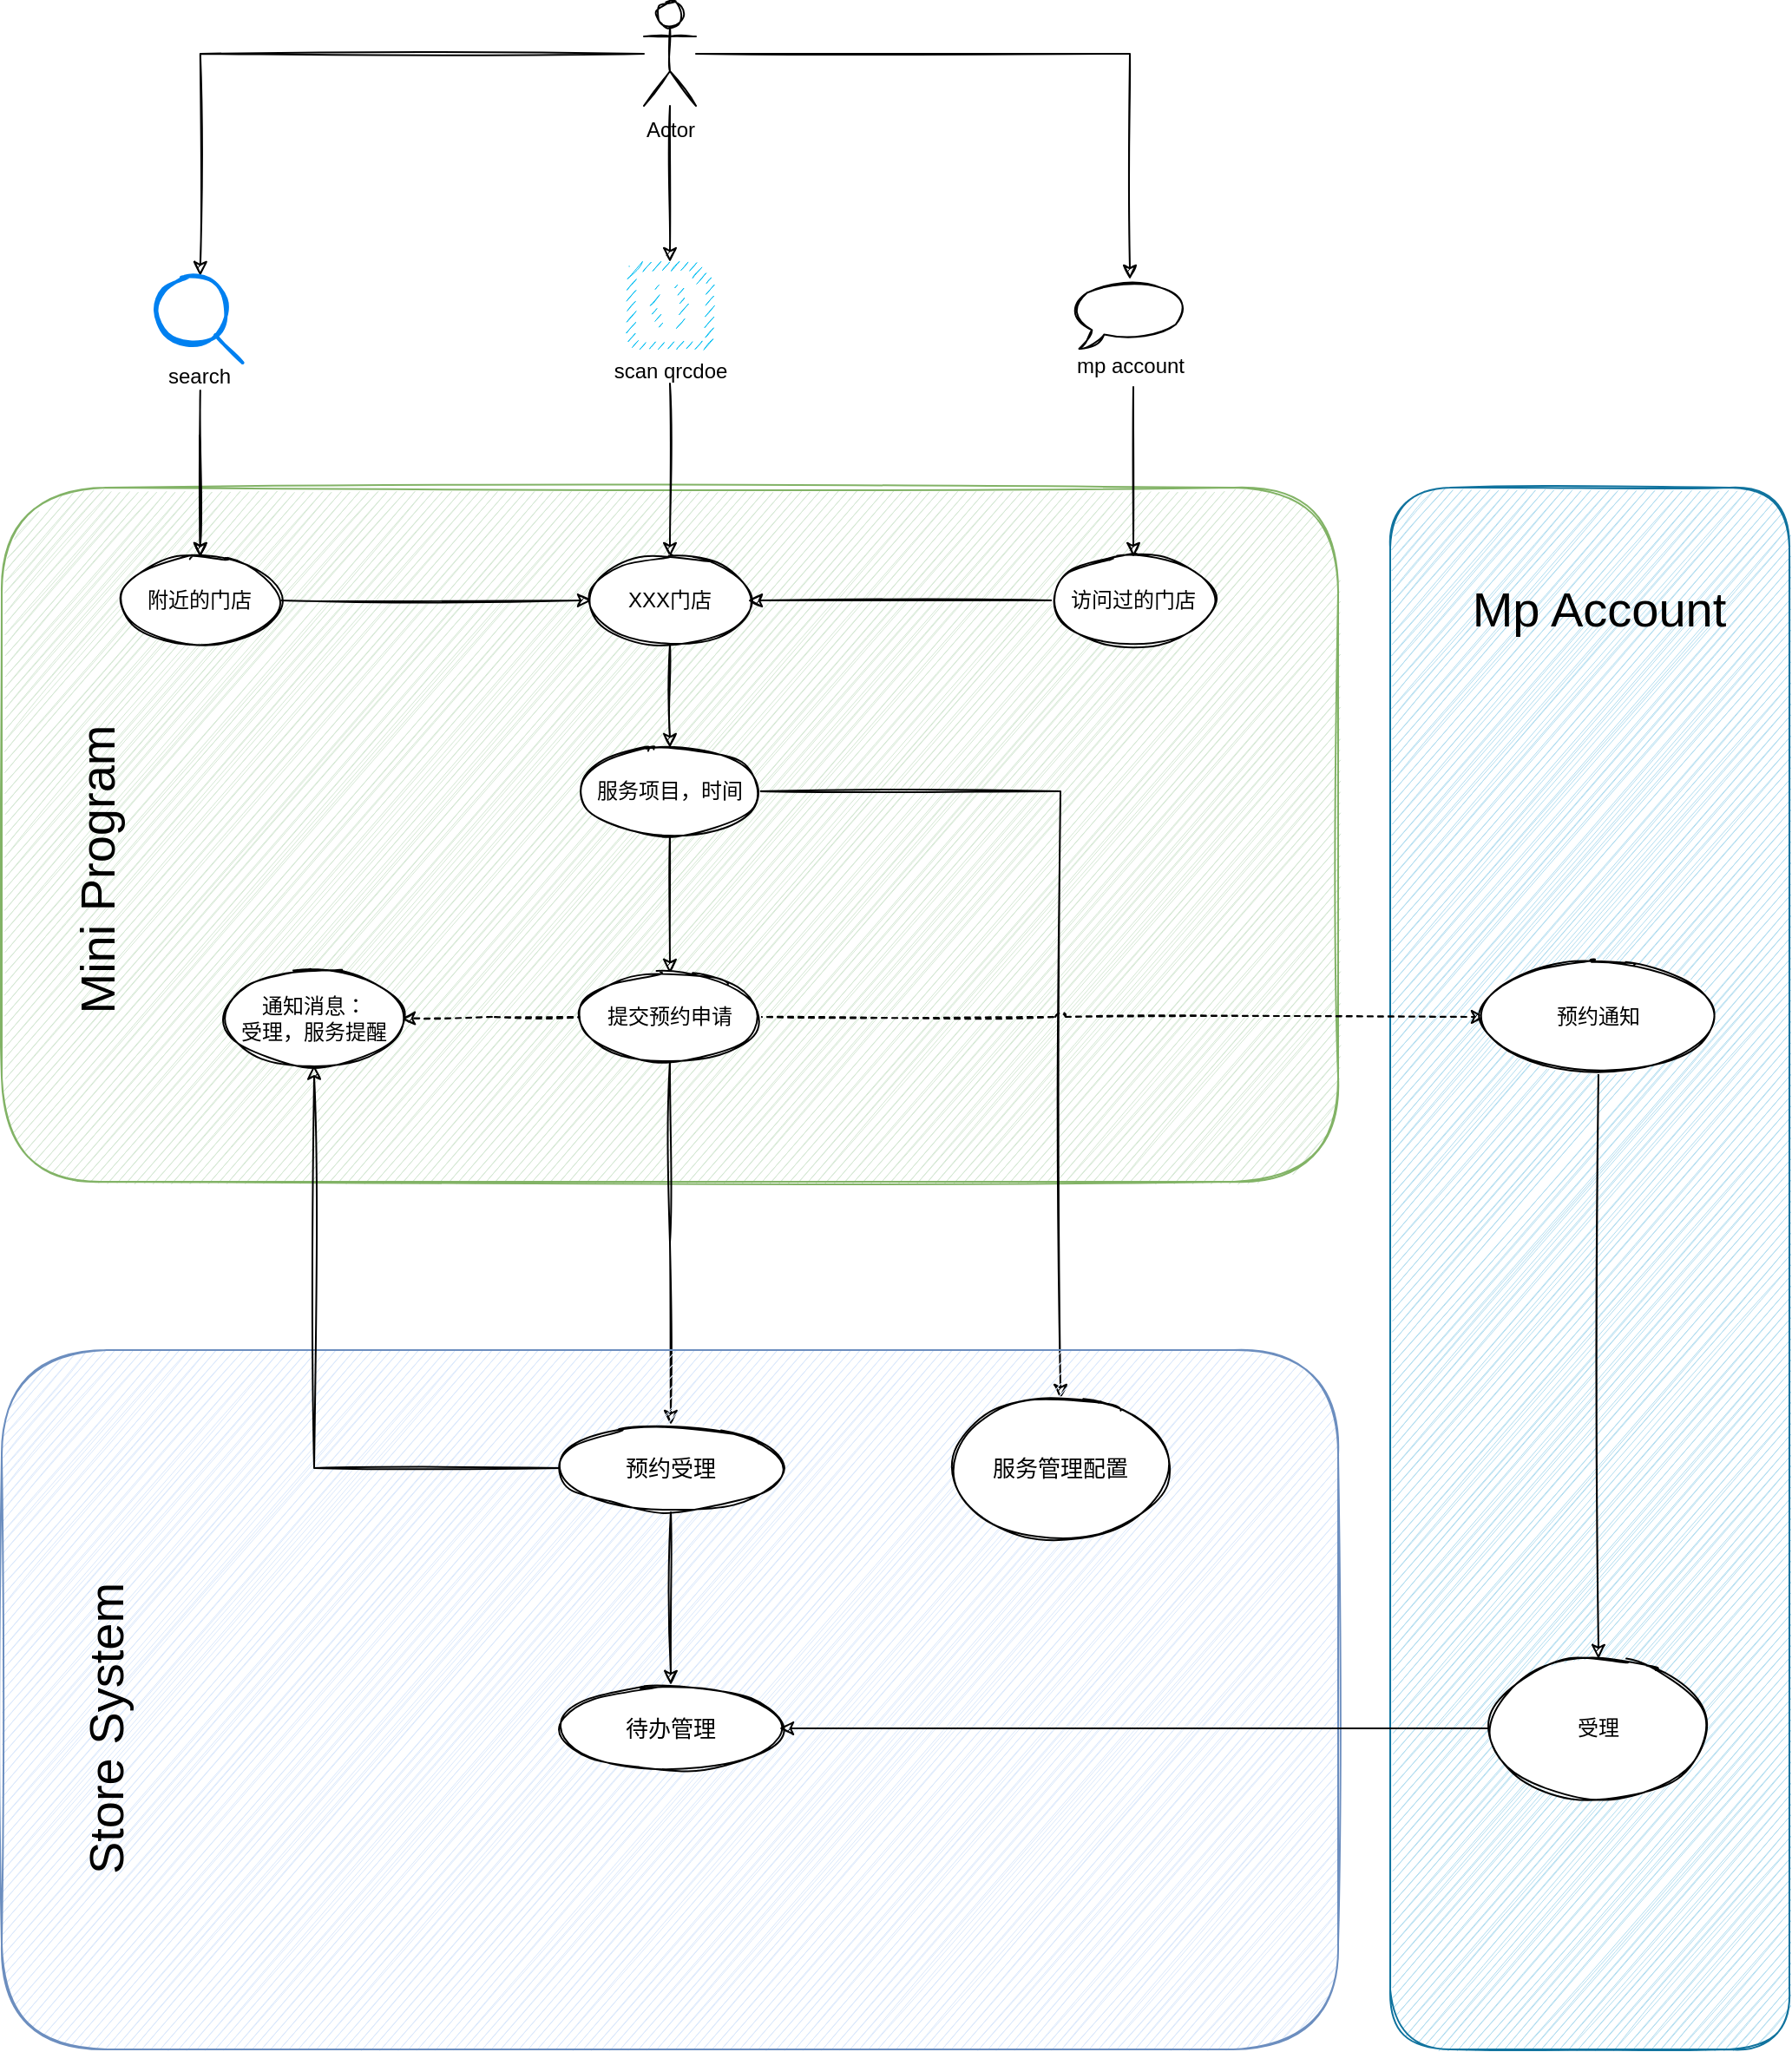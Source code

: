 <mxfile version="13.6.4" type="google"><diagram id="sAFEFIAtZ3s5pAM3TDjY" name="Page-1"><mxGraphModel dx="1915" dy="1235" grid="1" gridSize="10" guides="1" tooltips="1" connect="1" arrows="1" fold="1" page="1" pageScale="1" pageWidth="827" pageHeight="1169" math="0" shadow="0"><root><mxCell id="0"/><mxCell id="1" parent="0"/><mxCell id="g-fhFHq8OU6e2pdBcbJb-1" value="" style="rounded=1;whiteSpace=wrap;html=1;shadow=0;sketch=1;fontSize=28;fontStyle=1;fillColor=#b1ddf0;strokeColor=#10739e;" vertex="1" parent="1"><mxGeometry x="1110" y="430" width="230" height="900" as="geometry"/></mxCell><mxCell id="g-fhFHq8OU6e2pdBcbJb-2" value="" style="rounded=1;whiteSpace=wrap;html=1;sketch=1;fillColor=#d5e8d4;strokeColor=#82b366;shadow=0;" vertex="1" parent="1"><mxGeometry x="310" y="430" width="770" height="400" as="geometry"/></mxCell><mxCell id="g-fhFHq8OU6e2pdBcbJb-3" style="edgeStyle=orthogonalEdgeStyle;rounded=0;orthogonalLoop=1;jettySize=auto;html=1;sketch=1;" edge="1" parent="1" source="g-fhFHq8OU6e2pdBcbJb-6" target="g-fhFHq8OU6e2pdBcbJb-24"><mxGeometry relative="1" as="geometry"/></mxCell><mxCell id="g-fhFHq8OU6e2pdBcbJb-4" style="edgeStyle=orthogonalEdgeStyle;rounded=0;orthogonalLoop=1;jettySize=auto;html=1;sketch=1;" edge="1" parent="1" source="g-fhFHq8OU6e2pdBcbJb-6" target="g-fhFHq8OU6e2pdBcbJb-11"><mxGeometry relative="1" as="geometry"/></mxCell><mxCell id="g-fhFHq8OU6e2pdBcbJb-5" style="edgeStyle=orthogonalEdgeStyle;rounded=0;sketch=1;orthogonalLoop=1;jettySize=auto;html=1;entryX=0.5;entryY=0;entryDx=0;entryDy=0;entryPerimeter=0;" edge="1" parent="1" source="g-fhFHq8OU6e2pdBcbJb-6" target="g-fhFHq8OU6e2pdBcbJb-21"><mxGeometry relative="1" as="geometry"/></mxCell><mxCell id="g-fhFHq8OU6e2pdBcbJb-6" value="Actor" style="shape=umlActor;verticalLabelPosition=bottom;verticalAlign=top;html=1;outlineConnect=0;sketch=1;" vertex="1" parent="1"><mxGeometry x="680" y="150" width="30" height="60" as="geometry"/></mxCell><mxCell id="g-fhFHq8OU6e2pdBcbJb-7" style="edgeStyle=orthogonalEdgeStyle;rounded=0;sketch=1;orthogonalLoop=1;jettySize=auto;html=1;entryX=0.5;entryY=0;entryDx=0;entryDy=0;" edge="1" parent="1" target="g-fhFHq8OU6e2pdBcbJb-14"><mxGeometry relative="1" as="geometry"><mxPoint x="424" y="400" as="sourcePoint"/></mxGeometry></mxCell><mxCell id="g-fhFHq8OU6e2pdBcbJb-8" value="" style="edgeStyle=orthogonalEdgeStyle;rounded=0;sketch=1;orthogonalLoop=1;jettySize=auto;html=1;" edge="1" parent="1" source="g-fhFHq8OU6e2pdBcbJb-25" target="g-fhFHq8OU6e2pdBcbJb-14"><mxGeometry relative="1" as="geometry"/></mxCell><mxCell id="g-fhFHq8OU6e2pdBcbJb-9" style="edgeStyle=orthogonalEdgeStyle;rounded=0;sketch=1;orthogonalLoop=1;jettySize=auto;html=1;exitX=0.5;exitY=1;exitDx=0;exitDy=0;" edge="1" parent="1" source="g-fhFHq8OU6e2pdBcbJb-22" target="g-fhFHq8OU6e2pdBcbJb-16"><mxGeometry relative="1" as="geometry"><mxPoint x="695" y="400" as="sourcePoint"/></mxGeometry></mxCell><mxCell id="g-fhFHq8OU6e2pdBcbJb-10" value="" style="group;sketch=1;" vertex="1" connectable="0" parent="1"><mxGeometry x="920" y="310" width="80" height="60" as="geometry"/></mxCell><mxCell id="g-fhFHq8OU6e2pdBcbJb-11" value="" style="whiteSpace=wrap;html=1;shape=mxgraph.basic.oval_callout;sketch=1;" vertex="1" parent="g-fhFHq8OU6e2pdBcbJb-10"><mxGeometry x="5" width="70" height="40" as="geometry"/></mxCell><mxCell id="g-fhFHq8OU6e2pdBcbJb-12" value="mp account" style="text;html=1;align=center;verticalAlign=middle;resizable=0;points=[];autosize=1;sketch=1;" vertex="1" parent="g-fhFHq8OU6e2pdBcbJb-10"><mxGeometry y="40" width="80" height="20" as="geometry"/></mxCell><mxCell id="g-fhFHq8OU6e2pdBcbJb-13" style="edgeStyle=orthogonalEdgeStyle;rounded=0;sketch=1;orthogonalLoop=1;jettySize=auto;html=1;entryX=0;entryY=0.5;entryDx=0;entryDy=0;" edge="1" parent="1" source="g-fhFHq8OU6e2pdBcbJb-14" target="g-fhFHq8OU6e2pdBcbJb-16"><mxGeometry relative="1" as="geometry"/></mxCell><mxCell id="g-fhFHq8OU6e2pdBcbJb-14" value="附近的门店" style="ellipse;whiteSpace=wrap;html=1;sketch=1;" vertex="1" parent="1"><mxGeometry x="379.38" y="470" width="90" height="50" as="geometry"/></mxCell><mxCell id="g-fhFHq8OU6e2pdBcbJb-15" value="" style="edgeStyle=orthogonalEdgeStyle;rounded=0;sketch=1;orthogonalLoop=1;jettySize=auto;html=1;" edge="1" parent="1" source="g-fhFHq8OU6e2pdBcbJb-16" target="g-fhFHq8OU6e2pdBcbJb-28"><mxGeometry relative="1" as="geometry"/></mxCell><mxCell id="g-fhFHq8OU6e2pdBcbJb-16" value="XXX门店" style="ellipse;whiteSpace=wrap;html=1;sketch=1;" vertex="1" parent="1"><mxGeometry x="650" y="470" width="90" height="50" as="geometry"/></mxCell><mxCell id="g-fhFHq8OU6e2pdBcbJb-17" style="edgeStyle=orthogonalEdgeStyle;rounded=0;sketch=1;orthogonalLoop=1;jettySize=auto;html=1;entryX=1;entryY=0.5;entryDx=0;entryDy=0;" edge="1" parent="1" source="g-fhFHq8OU6e2pdBcbJb-18" target="g-fhFHq8OU6e2pdBcbJb-16"><mxGeometry relative="1" as="geometry"/></mxCell><mxCell id="g-fhFHq8OU6e2pdBcbJb-18" value="访问过的门店" style="ellipse;whiteSpace=wrap;html=1;sketch=1;" vertex="1" parent="1"><mxGeometry x="917" y="470" width="90" height="50" as="geometry"/></mxCell><mxCell id="g-fhFHq8OU6e2pdBcbJb-19" style="edgeStyle=orthogonalEdgeStyle;rounded=0;sketch=1;orthogonalLoop=1;jettySize=auto;html=1;exitX=0.525;exitY=1.1;exitDx=0;exitDy=0;exitPerimeter=0;" edge="1" parent="1" source="g-fhFHq8OU6e2pdBcbJb-12" target="g-fhFHq8OU6e2pdBcbJb-18"><mxGeometry relative="1" as="geometry"><mxPoint x="960" y="380" as="sourcePoint"/></mxGeometry></mxCell><mxCell id="g-fhFHq8OU6e2pdBcbJb-20" value="" style="group" vertex="1" connectable="0" parent="1"><mxGeometry x="652.5" y="300" width="85" height="70" as="geometry"/></mxCell><mxCell id="g-fhFHq8OU6e2pdBcbJb-21" value="" style="verticalLabelPosition=bottom;html=1;verticalAlign=top;align=center;strokeColor=none;fillColor=#00BEF2;shape=mxgraph.azure.code_file;pointerEvents=1;sketch=1;" vertex="1" parent="g-fhFHq8OU6e2pdBcbJb-20"><mxGeometry x="17.5" width="50" height="50" as="geometry"/></mxCell><mxCell id="g-fhFHq8OU6e2pdBcbJb-22" value="scan qrcdoe" style="text;html=1;strokeColor=none;fillColor=none;align=center;verticalAlign=middle;whiteSpace=wrap;rounded=0;sketch=1;" vertex="1" parent="g-fhFHq8OU6e2pdBcbJb-20"><mxGeometry y="56" width="85" height="14" as="geometry"/></mxCell><mxCell id="g-fhFHq8OU6e2pdBcbJb-23" value="" style="group" vertex="1" connectable="0" parent="1"><mxGeometry x="400.01" y="308" width="48.75" height="66" as="geometry"/></mxCell><mxCell id="g-fhFHq8OU6e2pdBcbJb-24" value="" style="html=1;verticalLabelPosition=bottom;align=center;labelBackgroundColor=#ffffff;verticalAlign=top;strokeWidth=2;strokeColor=#0080F0;shadow=0;dashed=0;shape=mxgraph.ios7.icons.looking_glass;sketch=1;" vertex="1" parent="g-fhFHq8OU6e2pdBcbJb-23"><mxGeometry width="48.75" height="50" as="geometry"/></mxCell><mxCell id="g-fhFHq8OU6e2pdBcbJb-25" value="search" style="text;html=1;strokeColor=none;fillColor=none;align=center;verticalAlign=middle;whiteSpace=wrap;rounded=0;sketch=1;" vertex="1" parent="g-fhFHq8OU6e2pdBcbJb-23"><mxGeometry x="4.37" y="50" width="40" height="16" as="geometry"/></mxCell><mxCell id="g-fhFHq8OU6e2pdBcbJb-26" value="" style="edgeStyle=orthogonalEdgeStyle;rounded=0;sketch=1;orthogonalLoop=1;jettySize=auto;html=1;" edge="1" parent="1" source="g-fhFHq8OU6e2pdBcbJb-28" target="g-fhFHq8OU6e2pdBcbJb-32"><mxGeometry relative="1" as="geometry"/></mxCell><mxCell id="g-fhFHq8OU6e2pdBcbJb-27" style="edgeStyle=orthogonalEdgeStyle;rounded=0;sketch=1;orthogonalLoop=1;jettySize=auto;html=1;fontSize=13;" edge="1" parent="1" source="g-fhFHq8OU6e2pdBcbJb-28" target="g-fhFHq8OU6e2pdBcbJb-46"><mxGeometry relative="1" as="geometry"/></mxCell><mxCell id="g-fhFHq8OU6e2pdBcbJb-28" value="服务项目，时间" style="ellipse;whiteSpace=wrap;html=1;sketch=1;" vertex="1" parent="1"><mxGeometry x="645" y="580" width="100" height="50" as="geometry"/></mxCell><mxCell id="g-fhFHq8OU6e2pdBcbJb-29" value="" style="edgeStyle=orthogonalEdgeStyle;rounded=0;sketch=1;orthogonalLoop=1;jettySize=auto;html=1;fontSize=28;dashed=1;" edge="1" parent="1" source="g-fhFHq8OU6e2pdBcbJb-32" target="g-fhFHq8OU6e2pdBcbJb-34"><mxGeometry relative="1" as="geometry"/></mxCell><mxCell id="g-fhFHq8OU6e2pdBcbJb-30" value="" style="edgeStyle=orthogonalEdgeStyle;rounded=0;sketch=1;orthogonalLoop=1;jettySize=auto;html=1;fontSize=28;" edge="1" parent="1" source="g-fhFHq8OU6e2pdBcbJb-32" target="g-fhFHq8OU6e2pdBcbJb-39"><mxGeometry relative="1" as="geometry"/></mxCell><mxCell id="g-fhFHq8OU6e2pdBcbJb-31" value="" style="edgeStyle=orthogonalEdgeStyle;rounded=0;sketch=1;orthogonalLoop=1;jettySize=auto;html=1;fontSize=28;dashed=1;jumpStyle=arc;" edge="1" parent="1" source="g-fhFHq8OU6e2pdBcbJb-32" target="g-fhFHq8OU6e2pdBcbJb-42"><mxGeometry relative="1" as="geometry"/></mxCell><mxCell id="g-fhFHq8OU6e2pdBcbJb-32" value="提交预约申请" style="ellipse;whiteSpace=wrap;html=1;sketch=1;" vertex="1" parent="1"><mxGeometry x="645" y="710" width="100" height="50" as="geometry"/></mxCell><mxCell id="g-fhFHq8OU6e2pdBcbJb-33" value="Mini Program" style="text;html=1;strokeColor=none;fillColor=none;align=center;verticalAlign=middle;whiteSpace=wrap;rounded=0;sketch=1;horizontal=0;fontSize=28;" vertex="1" parent="1"><mxGeometry x="330.01" y="550" width="70" height="200" as="geometry"/></mxCell><mxCell id="g-fhFHq8OU6e2pdBcbJb-34" value="通知消息：&lt;br&gt;受理，服务提醒" style="ellipse;whiteSpace=wrap;html=1;sketch=1;" vertex="1" parent="1"><mxGeometry x="440" y="709" width="100" height="53.75" as="geometry"/></mxCell><mxCell id="g-fhFHq8OU6e2pdBcbJb-35" value="" style="rounded=1;whiteSpace=wrap;html=1;shadow=0;sketch=1;fontSize=28;fillColor=#dae8fc;strokeColor=#6c8ebf;" vertex="1" parent="1"><mxGeometry x="310" y="927" width="770" height="403" as="geometry"/></mxCell><mxCell id="g-fhFHq8OU6e2pdBcbJb-36" value="Store System" style="text;html=1;strokeColor=none;fillColor=none;align=center;verticalAlign=middle;whiteSpace=wrap;rounded=0;shadow=0;sketch=1;fontSize=28;horizontal=0;" vertex="1" parent="1"><mxGeometry x="340.01" y="1020" width="60" height="250" as="geometry"/></mxCell><mxCell id="g-fhFHq8OU6e2pdBcbJb-37" style="edgeStyle=orthogonalEdgeStyle;rounded=0;sketch=1;orthogonalLoop=1;jettySize=auto;html=1;fontSize=28;" edge="1" parent="1" source="g-fhFHq8OU6e2pdBcbJb-39" target="g-fhFHq8OU6e2pdBcbJb-34"><mxGeometry relative="1" as="geometry"/></mxCell><mxCell id="g-fhFHq8OU6e2pdBcbJb-38" value="" style="edgeStyle=orthogonalEdgeStyle;rounded=0;sketch=1;orthogonalLoop=1;jettySize=auto;html=1;fontSize=28;" edge="1" parent="1" source="g-fhFHq8OU6e2pdBcbJb-39" target="g-fhFHq8OU6e2pdBcbJb-40"><mxGeometry relative="1" as="geometry"/></mxCell><mxCell id="g-fhFHq8OU6e2pdBcbJb-39" value="&lt;font style=&quot;font-size: 13px&quot;&gt;预约受理&lt;/font&gt;" style="ellipse;whiteSpace=wrap;html=1;sketch=1;" vertex="1" parent="1"><mxGeometry x="633" y="970" width="125" height="50" as="geometry"/></mxCell><mxCell id="g-fhFHq8OU6e2pdBcbJb-40" value="&lt;span style=&quot;font-size: 13px&quot;&gt;待办管理&lt;/span&gt;" style="ellipse;whiteSpace=wrap;html=1;sketch=1;" vertex="1" parent="1"><mxGeometry x="633" y="1120" width="125" height="50" as="geometry"/></mxCell><mxCell id="g-fhFHq8OU6e2pdBcbJb-41" value="" style="edgeStyle=orthogonalEdgeStyle;rounded=0;sketch=1;orthogonalLoop=1;jettySize=auto;html=1;fontSize=28;" edge="1" parent="1" source="g-fhFHq8OU6e2pdBcbJb-42" target="g-fhFHq8OU6e2pdBcbJb-45"><mxGeometry relative="1" as="geometry"/></mxCell><mxCell id="g-fhFHq8OU6e2pdBcbJb-42" value="预约通知" style="ellipse;whiteSpace=wrap;html=1;sketch=1;" vertex="1" parent="1"><mxGeometry x="1165" y="702.5" width="130" height="65" as="geometry"/></mxCell><mxCell id="g-fhFHq8OU6e2pdBcbJb-43" value="Mp Account" style="text;html=1;strokeColor=none;fillColor=none;align=center;verticalAlign=middle;whiteSpace=wrap;rounded=0;shadow=0;sketch=1;fontSize=28;" vertex="1" parent="1"><mxGeometry x="1142.5" y="480" width="175" height="40" as="geometry"/></mxCell><mxCell id="g-fhFHq8OU6e2pdBcbJb-44" style="edgeStyle=orthogonalEdgeStyle;rounded=0;sketch=1;orthogonalLoop=1;jettySize=auto;html=1;entryX=1;entryY=0.5;entryDx=0;entryDy=0;fontSize=28;" edge="1" parent="1" source="g-fhFHq8OU6e2pdBcbJb-45" target="g-fhFHq8OU6e2pdBcbJb-40"><mxGeometry relative="1" as="geometry"/></mxCell><mxCell id="g-fhFHq8OU6e2pdBcbJb-45" value="受理" style="ellipse;whiteSpace=wrap;html=1;sketch=1;" vertex="1" parent="1"><mxGeometry x="1170" y="1105" width="120" height="80" as="geometry"/></mxCell><mxCell id="g-fhFHq8OU6e2pdBcbJb-46" value="服务管理配置" style="ellipse;whiteSpace=wrap;html=1;rounded=1;shadow=0;sketch=1;fontSize=13;" vertex="1" parent="1"><mxGeometry x="860" y="955" width="120" height="80" as="geometry"/></mxCell></root></mxGraphModel></diagram></mxfile>